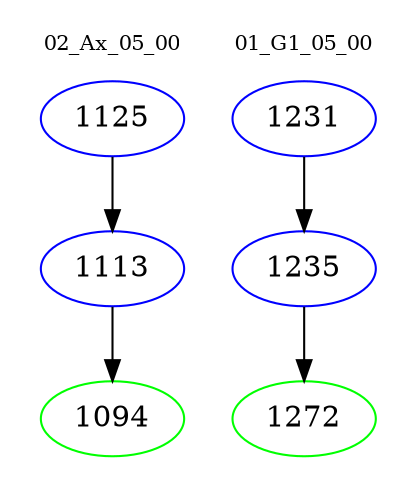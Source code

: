 digraph{
subgraph cluster_0 {
color = white
label = "02_Ax_05_00";
fontsize=10;
T0_1125 [label="1125", color="blue"]
T0_1125 -> T0_1113 [color="black"]
T0_1113 [label="1113", color="blue"]
T0_1113 -> T0_1094 [color="black"]
T0_1094 [label="1094", color="green"]
}
subgraph cluster_1 {
color = white
label = "01_G1_05_00";
fontsize=10;
T1_1231 [label="1231", color="blue"]
T1_1231 -> T1_1235 [color="black"]
T1_1235 [label="1235", color="blue"]
T1_1235 -> T1_1272 [color="black"]
T1_1272 [label="1272", color="green"]
}
}
